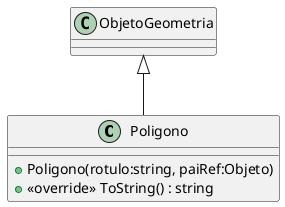 @startuml
class Poligono {
    + Poligono(rotulo:string, paiRef:Objeto)
    + <<override>> ToString() : string
}
ObjetoGeometria <|-- Poligono
@enduml
